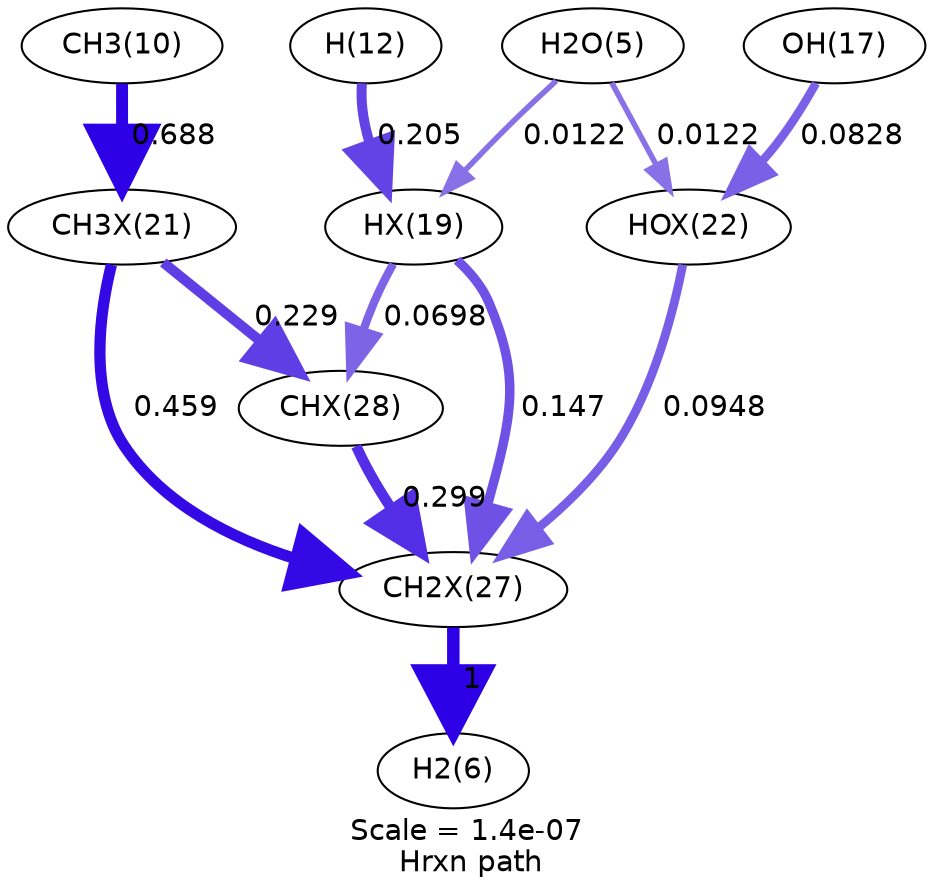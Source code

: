 digraph reaction_paths {
center=1;
s31 -> s7[fontname="Helvetica", penwidth=6, arrowsize=3, color="0.7, 1.5, 0.9"
, label=" 1"];
s13 -> s23[fontname="Helvetica", penwidth=4.8, arrowsize=2.4, color="0.7, 0.705, 0.9"
, label=" 0.205"];
s6 -> s23[fontname="Helvetica", penwidth=2.67, arrowsize=1.34, color="0.7, 0.512, 0.9"
, label=" 0.0122"];
s23 -> s31[fontname="Helvetica", penwidth=4.55, arrowsize=2.28, color="0.7, 0.647, 0.9"
, label=" 0.147"];
s23 -> s32[fontname="Helvetica", penwidth=3.99, arrowsize=1.99, color="0.7, 0.57, 0.9"
, label=" 0.0698"];
s6 -> s26[fontname="Helvetica", penwidth=2.67, arrowsize=1.34, color="0.7, 0.512, 0.9"
, label=" 0.0122"];
s18 -> s26[fontname="Helvetica", penwidth=4.12, arrowsize=2.06, color="0.7, 0.583, 0.9"
, label=" 0.0828"];
s26 -> s31[fontname="Helvetica", penwidth=4.22, arrowsize=2.11, color="0.7, 0.595, 0.9"
, label=" 0.0948"];
s11 -> s25[fontname="Helvetica", penwidth=5.72, arrowsize=2.86, color="0.7, 1.19, 0.9"
, label=" 0.688"];
s25 -> s31[fontname="Helvetica", penwidth=5.41, arrowsize=2.71, color="0.7, 0.959, 0.9"
, label=" 0.459"];
s25 -> s32[fontname="Helvetica", penwidth=4.89, arrowsize=2.44, color="0.7, 0.729, 0.9"
, label=" 0.229"];
s32 -> s31[fontname="Helvetica", penwidth=5.09, arrowsize=2.54, color="0.7, 0.799, 0.9"
, label=" 0.299"];
s6 [ fontname="Helvetica", label="H2O(5)"];
s7 [ fontname="Helvetica", label="H2(6)"];
s11 [ fontname="Helvetica", label="CH3(10)"];
s13 [ fontname="Helvetica", label="H(12)"];
s18 [ fontname="Helvetica", label="OH(17)"];
s23 [ fontname="Helvetica", label="HX(19)"];
s25 [ fontname="Helvetica", label="CH3X(21)"];
s26 [ fontname="Helvetica", label="HOX(22)"];
s31 [ fontname="Helvetica", label="CH2X(27)"];
s32 [ fontname="Helvetica", label="CHX(28)"];
 label = "Scale = 1.4e-07\l Hrxn path";
 fontname = "Helvetica";
}
